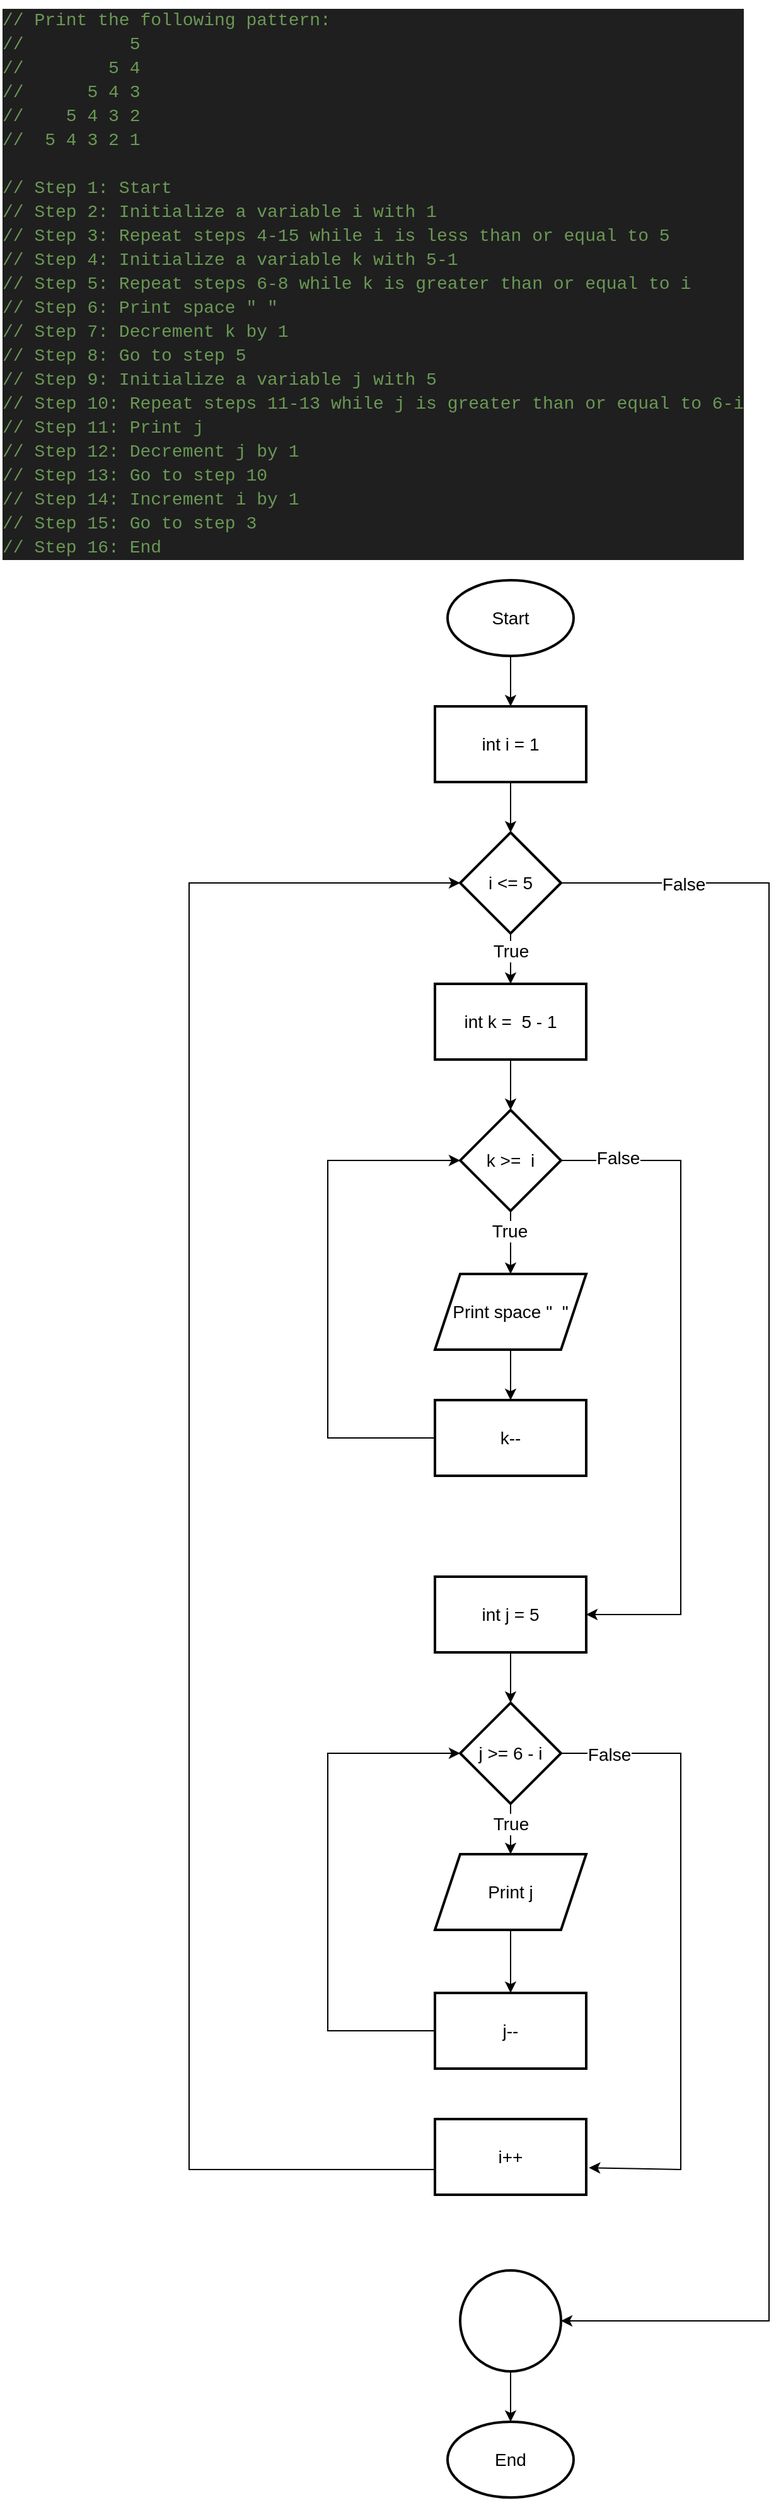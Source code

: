 <mxfile version="26.2.12">
  <diagram name="Page-1" id="v4Fjtiu7HoGZWV5JocuU">
    <mxGraphModel dx="1044" dy="562" grid="1" gridSize="10" guides="1" tooltips="1" connect="1" arrows="1" fold="1" page="1" pageScale="1" pageWidth="850" pageHeight="1100" math="0" shadow="0">
      <root>
        <mxCell id="0" />
        <mxCell id="1" parent="0" />
        <mxCell id="l-VPOx-L-ubflgn-BMo6-1" value="" style="edgeStyle=orthogonalEdgeStyle;rounded=0;orthogonalLoop=1;jettySize=auto;html=1;fontSize=14;" edge="1" parent="1" source="l-VPOx-L-ubflgn-BMo6-2" target="l-VPOx-L-ubflgn-BMo6-5">
          <mxGeometry relative="1" as="geometry" />
        </mxCell>
        <mxCell id="l-VPOx-L-ubflgn-BMo6-2" value="Start" style="strokeWidth=2;html=1;shape=mxgraph.flowchart.start_1;whiteSpace=wrap;fontSize=14;" vertex="1" parent="1">
          <mxGeometry x="385" y="460" width="100" height="60" as="geometry" />
        </mxCell>
        <mxCell id="l-VPOx-L-ubflgn-BMo6-3" value="End" style="strokeWidth=2;html=1;shape=mxgraph.flowchart.start_1;whiteSpace=wrap;fontSize=14;" vertex="1" parent="1">
          <mxGeometry x="385" y="1920" width="100" height="60" as="geometry" />
        </mxCell>
        <mxCell id="l-VPOx-L-ubflgn-BMo6-4" value="" style="edgeStyle=orthogonalEdgeStyle;rounded=0;orthogonalLoop=1;jettySize=auto;html=1;fontSize=14;" edge="1" parent="1" source="l-VPOx-L-ubflgn-BMo6-5" target="l-VPOx-L-ubflgn-BMo6-10">
          <mxGeometry relative="1" as="geometry" />
        </mxCell>
        <mxCell id="l-VPOx-L-ubflgn-BMo6-5" value="int i = 1" style="whiteSpace=wrap;html=1;strokeWidth=2;fontSize=14;" vertex="1" parent="1">
          <mxGeometry x="375" y="560" width="120" height="60" as="geometry" />
        </mxCell>
        <mxCell id="l-VPOx-L-ubflgn-BMo6-6" value="" style="edgeStyle=orthogonalEdgeStyle;rounded=0;orthogonalLoop=1;jettySize=auto;html=1;fontSize=14;" edge="1" parent="1" source="l-VPOx-L-ubflgn-BMo6-10" target="l-VPOx-L-ubflgn-BMo6-12">
          <mxGeometry relative="1" as="geometry" />
        </mxCell>
        <mxCell id="l-VPOx-L-ubflgn-BMo6-7" value="True" style="edgeLabel;html=1;align=center;verticalAlign=middle;resizable=0;points=[];fontSize=14;" vertex="1" connectable="0" parent="l-VPOx-L-ubflgn-BMo6-6">
          <mxGeometry x="-0.29" relative="1" as="geometry">
            <mxPoint as="offset" />
          </mxGeometry>
        </mxCell>
        <mxCell id="l-VPOx-L-ubflgn-BMo6-8" value="" style="edgeStyle=orthogonalEdgeStyle;rounded=0;orthogonalLoop=1;jettySize=auto;html=1;fontSize=14;" edge="1" parent="1" source="l-VPOx-L-ubflgn-BMo6-10" target="l-VPOx-L-ubflgn-BMo6-23">
          <mxGeometry relative="1" as="geometry">
            <Array as="points">
              <mxPoint x="640" y="700" />
              <mxPoint x="640" y="1840" />
            </Array>
          </mxGeometry>
        </mxCell>
        <mxCell id="l-VPOx-L-ubflgn-BMo6-9" value="False" style="edgeLabel;html=1;align=center;verticalAlign=middle;resizable=0;points=[];fontSize=14;" vertex="1" connectable="0" parent="l-VPOx-L-ubflgn-BMo6-8">
          <mxGeometry x="-0.869" y="-1" relative="1" as="geometry">
            <mxPoint as="offset" />
          </mxGeometry>
        </mxCell>
        <mxCell id="l-VPOx-L-ubflgn-BMo6-10" value="i &amp;lt;= 5" style="rhombus;whiteSpace=wrap;html=1;strokeWidth=2;fontSize=14;" vertex="1" parent="1">
          <mxGeometry x="395" y="660" width="80" height="80" as="geometry" />
        </mxCell>
        <mxCell id="l-VPOx-L-ubflgn-BMo6-11" value="" style="edgeStyle=orthogonalEdgeStyle;rounded=0;orthogonalLoop=1;jettySize=auto;html=1;fontSize=14;" edge="1" parent="1" source="l-VPOx-L-ubflgn-BMo6-12" target="l-VPOx-L-ubflgn-BMo6-17">
          <mxGeometry relative="1" as="geometry" />
        </mxCell>
        <mxCell id="l-VPOx-L-ubflgn-BMo6-12" value="int k =&amp;nbsp; 5 - 1" style="whiteSpace=wrap;html=1;strokeWidth=2;fontSize=14;" vertex="1" parent="1">
          <mxGeometry x="375" y="780" width="120" height="60" as="geometry" />
        </mxCell>
        <mxCell id="l-VPOx-L-ubflgn-BMo6-13" value="" style="edgeStyle=orthogonalEdgeStyle;rounded=0;orthogonalLoop=1;jettySize=auto;html=1;fontSize=14;entryX=1;entryY=0.5;entryDx=0;entryDy=0;" edge="1" parent="1" source="l-VPOx-L-ubflgn-BMo6-17" target="l-VPOx-L-ubflgn-BMo6-21">
          <mxGeometry relative="1" as="geometry">
            <Array as="points">
              <mxPoint x="570" y="920" />
              <mxPoint x="570" y="1280" />
            </Array>
            <mxPoint x="570" y="1280" as="targetPoint" />
          </mxGeometry>
        </mxCell>
        <mxCell id="l-VPOx-L-ubflgn-BMo6-14" value="False" style="edgeLabel;html=1;align=center;verticalAlign=middle;resizable=0;points=[];fontSize=14;" vertex="1" connectable="0" parent="l-VPOx-L-ubflgn-BMo6-13">
          <mxGeometry x="-0.833" y="2" relative="1" as="geometry">
            <mxPoint as="offset" />
          </mxGeometry>
        </mxCell>
        <mxCell id="l-VPOx-L-ubflgn-BMo6-15" value="" style="edgeStyle=orthogonalEdgeStyle;rounded=0;orthogonalLoop=1;jettySize=auto;html=1;fontSize=14;" edge="1" parent="1" source="l-VPOx-L-ubflgn-BMo6-17" target="l-VPOx-L-ubflgn-BMo6-26">
          <mxGeometry relative="1" as="geometry" />
        </mxCell>
        <mxCell id="l-VPOx-L-ubflgn-BMo6-16" value="True" style="edgeLabel;html=1;align=center;verticalAlign=middle;resizable=0;points=[];fontSize=14;" vertex="1" connectable="0" parent="l-VPOx-L-ubflgn-BMo6-15">
          <mxGeometry x="-0.384" y="-1" relative="1" as="geometry">
            <mxPoint as="offset" />
          </mxGeometry>
        </mxCell>
        <mxCell id="l-VPOx-L-ubflgn-BMo6-17" value="k &amp;gt;=&amp;nbsp; i" style="rhombus;whiteSpace=wrap;html=1;strokeWidth=2;fontSize=14;" vertex="1" parent="1">
          <mxGeometry x="395" y="880" width="80" height="80" as="geometry" />
        </mxCell>
        <mxCell id="l-VPOx-L-ubflgn-BMo6-18" value="" style="edgeStyle=orthogonalEdgeStyle;rounded=0;orthogonalLoop=1;jettySize=auto;html=1;fontSize=14;entryX=0;entryY=0.5;entryDx=0;entryDy=0;exitX=0;exitY=0.5;exitDx=0;exitDy=0;" edge="1" parent="1" source="l-VPOx-L-ubflgn-BMo6-27" target="l-VPOx-L-ubflgn-BMo6-17">
          <mxGeometry relative="1" as="geometry">
            <mxPoint x="370" y="1140" as="sourcePoint" />
            <mxPoint x="390" y="920" as="targetPoint" />
            <Array as="points">
              <mxPoint x="290" y="1140" />
              <mxPoint x="290" y="920" />
            </Array>
          </mxGeometry>
        </mxCell>
        <mxCell id="l-VPOx-L-ubflgn-BMo6-19" value="" style="edgeStyle=orthogonalEdgeStyle;rounded=0;orthogonalLoop=1;jettySize=auto;html=1;fontSize=14;exitX=0;exitY=0.75;exitDx=0;exitDy=0;" edge="1" parent="1" source="l-VPOx-L-ubflgn-BMo6-35" target="l-VPOx-L-ubflgn-BMo6-10">
          <mxGeometry relative="1" as="geometry">
            <mxPoint x="375" y="1270" as="sourcePoint" />
            <mxPoint x="390" y="700" as="targetPoint" />
            <Array as="points">
              <mxPoint x="375" y="1720" />
              <mxPoint x="180" y="1720" />
              <mxPoint x="180" y="700" />
            </Array>
          </mxGeometry>
        </mxCell>
        <mxCell id="l-VPOx-L-ubflgn-BMo6-20" value="" style="edgeStyle=orthogonalEdgeStyle;rounded=0;orthogonalLoop=1;jettySize=auto;html=1;fontSize=14;" edge="1" parent="1" source="l-VPOx-L-ubflgn-BMo6-21" target="l-VPOx-L-ubflgn-BMo6-30">
          <mxGeometry relative="1" as="geometry" />
        </mxCell>
        <mxCell id="l-VPOx-L-ubflgn-BMo6-21" value="int j = 5" style="whiteSpace=wrap;html=1;strokeWidth=2;fontSize=14;" vertex="1" parent="1">
          <mxGeometry x="375" y="1250" width="120" height="60" as="geometry" />
        </mxCell>
        <mxCell id="l-VPOx-L-ubflgn-BMo6-22" value="" style="edgeStyle=orthogonalEdgeStyle;rounded=0;orthogonalLoop=1;jettySize=auto;html=1;fontSize=14;" edge="1" parent="1" source="l-VPOx-L-ubflgn-BMo6-23" target="l-VPOx-L-ubflgn-BMo6-3">
          <mxGeometry relative="1" as="geometry" />
        </mxCell>
        <mxCell id="l-VPOx-L-ubflgn-BMo6-23" value="" style="ellipse;whiteSpace=wrap;html=1;strokeWidth=2;fontSize=14;" vertex="1" parent="1">
          <mxGeometry x="395" y="1800" width="80" height="80" as="geometry" />
        </mxCell>
        <mxCell id="l-VPOx-L-ubflgn-BMo6-25" value="" style="edgeStyle=orthogonalEdgeStyle;rounded=0;orthogonalLoop=1;jettySize=auto;html=1;fontSize=14;" edge="1" parent="1" source="l-VPOx-L-ubflgn-BMo6-26" target="l-VPOx-L-ubflgn-BMo6-27">
          <mxGeometry relative="1" as="geometry" />
        </mxCell>
        <mxCell id="l-VPOx-L-ubflgn-BMo6-26" value="Print space &quot;&amp;nbsp; &quot;" style="shape=parallelogram;perimeter=parallelogramPerimeter;whiteSpace=wrap;html=1;fixedSize=1;fontSize=14;strokeWidth=2;" vertex="1" parent="1">
          <mxGeometry x="375" y="1010" width="120" height="60" as="geometry" />
        </mxCell>
        <mxCell id="l-VPOx-L-ubflgn-BMo6-27" value="k--" style="whiteSpace=wrap;html=1;fontSize=14;strokeWidth=2;" vertex="1" parent="1">
          <mxGeometry x="375" y="1110" width="120" height="60" as="geometry" />
        </mxCell>
        <mxCell id="l-VPOx-L-ubflgn-BMo6-28" value="" style="edgeStyle=orthogonalEdgeStyle;rounded=0;orthogonalLoop=1;jettySize=auto;html=1;fontSize=14;" edge="1" parent="1" source="l-VPOx-L-ubflgn-BMo6-30" target="l-VPOx-L-ubflgn-BMo6-32">
          <mxGeometry relative="1" as="geometry" />
        </mxCell>
        <mxCell id="l-VPOx-L-ubflgn-BMo6-29" value="True" style="edgeLabel;html=1;align=center;verticalAlign=middle;resizable=0;points=[];fontSize=14;" vertex="1" connectable="0" parent="l-VPOx-L-ubflgn-BMo6-28">
          <mxGeometry x="-0.23" relative="1" as="geometry">
            <mxPoint as="offset" />
          </mxGeometry>
        </mxCell>
        <mxCell id="l-VPOx-L-ubflgn-BMo6-30" value="j &amp;gt;= 6 - i" style="rhombus;whiteSpace=wrap;html=1;fontSize=14;strokeWidth=2;" vertex="1" parent="1">
          <mxGeometry x="395" y="1350" width="80" height="80" as="geometry" />
        </mxCell>
        <mxCell id="l-VPOx-L-ubflgn-BMo6-31" value="" style="edgeStyle=orthogonalEdgeStyle;rounded=0;orthogonalLoop=1;jettySize=auto;html=1;fontSize=14;" edge="1" parent="1" source="l-VPOx-L-ubflgn-BMo6-32" target="l-VPOx-L-ubflgn-BMo6-34">
          <mxGeometry relative="1" as="geometry" />
        </mxCell>
        <mxCell id="l-VPOx-L-ubflgn-BMo6-32" value="Print j" style="shape=parallelogram;perimeter=parallelogramPerimeter;whiteSpace=wrap;html=1;fixedSize=1;fontSize=14;strokeWidth=2;" vertex="1" parent="1">
          <mxGeometry x="375" y="1470" width="120" height="60" as="geometry" />
        </mxCell>
        <mxCell id="l-VPOx-L-ubflgn-BMo6-33" value="" style="edgeStyle=orthogonalEdgeStyle;rounded=0;orthogonalLoop=1;jettySize=auto;html=1;entryX=0;entryY=0.5;entryDx=0;entryDy=0;fontSize=14;" edge="1" parent="1" source="l-VPOx-L-ubflgn-BMo6-34" target="l-VPOx-L-ubflgn-BMo6-30">
          <mxGeometry relative="1" as="geometry">
            <mxPoint x="390" y="1390" as="targetPoint" />
            <Array as="points">
              <mxPoint x="290" y="1610" />
              <mxPoint x="290" y="1390" />
            </Array>
          </mxGeometry>
        </mxCell>
        <mxCell id="l-VPOx-L-ubflgn-BMo6-34" value="j--" style="whiteSpace=wrap;html=1;fontSize=14;strokeWidth=2;" vertex="1" parent="1">
          <mxGeometry x="375" y="1580" width="120" height="60" as="geometry" />
        </mxCell>
        <mxCell id="l-VPOx-L-ubflgn-BMo6-35" value="i++" style="whiteSpace=wrap;html=1;fontSize=14;strokeWidth=2;" vertex="1" parent="1">
          <mxGeometry x="375" y="1680" width="120" height="60" as="geometry" />
        </mxCell>
        <mxCell id="l-VPOx-L-ubflgn-BMo6-36" value="" style="endArrow=classic;html=1;rounded=0;entryX=1.018;entryY=0.643;entryDx=0;entryDy=0;entryPerimeter=0;exitX=1;exitY=0.5;exitDx=0;exitDy=0;fontSize=14;" edge="1" parent="1" source="l-VPOx-L-ubflgn-BMo6-30" target="l-VPOx-L-ubflgn-BMo6-35">
          <mxGeometry width="50" height="50" relative="1" as="geometry">
            <mxPoint x="480" y="1390" as="sourcePoint" />
            <mxPoint x="500" y="1720" as="targetPoint" />
            <Array as="points">
              <mxPoint x="570" y="1390" />
              <mxPoint x="570" y="1720" />
            </Array>
          </mxGeometry>
        </mxCell>
        <mxCell id="l-VPOx-L-ubflgn-BMo6-37" value="False" style="edgeLabel;html=1;align=center;verticalAlign=middle;resizable=0;points=[];fontSize=14;" vertex="1" connectable="0" parent="l-VPOx-L-ubflgn-BMo6-36">
          <mxGeometry x="-0.847" y="-1" relative="1" as="geometry">
            <mxPoint as="offset" />
          </mxGeometry>
        </mxCell>
        <mxCell id="l-VPOx-L-ubflgn-BMo6-38" value="&lt;div style=&quot;color: rgb(204, 204, 204); background-color: rgb(31, 31, 31); font-family: Consolas, &amp;quot;Courier New&amp;quot;, monospace; font-weight: normal; line-height: 19px; white-space: pre;&quot;&gt;&lt;div&gt;&lt;span style=&quot;color: #6a9955;&quot;&gt;// Print the following pattern:&lt;/span&gt;&lt;/div&gt;&lt;div&gt;&lt;span style=&quot;color: #6a9955;&quot;&gt;// &amp;nbsp; &amp;nbsp; &amp;nbsp; &amp;nbsp; &amp;nbsp;5&lt;/span&gt;&lt;/div&gt;&lt;div&gt;&lt;span style=&quot;color: #6a9955;&quot;&gt;// &amp;nbsp; &amp;nbsp; &amp;nbsp; &amp;nbsp;5 4&lt;/span&gt;&lt;/div&gt;&lt;div&gt;&lt;span style=&quot;color: #6a9955;&quot;&gt;// &amp;nbsp; &amp;nbsp; &amp;nbsp;5 4 3&lt;/span&gt;&lt;/div&gt;&lt;div&gt;&lt;span style=&quot;color: #6a9955;&quot;&gt;// &amp;nbsp; &amp;nbsp;5 4 3 2&lt;/span&gt;&lt;/div&gt;&lt;div&gt;&lt;span style=&quot;color: #6a9955;&quot;&gt;// &amp;nbsp;5 4 3 2 1&lt;/span&gt;&lt;/div&gt;&lt;br&gt;&lt;div&gt;&lt;span style=&quot;color: #6a9955;&quot;&gt;// Step 1: Start&lt;/span&gt;&lt;/div&gt;&lt;div&gt;&lt;span style=&quot;color: #6a9955;&quot;&gt;// Step 2: Initialize a variable i with 1&lt;/span&gt;&lt;/div&gt;&lt;div&gt;&lt;span style=&quot;color: #6a9955;&quot;&gt;// Step 3: Repeat steps 4-15 while i is less than or equal to 5&lt;/span&gt;&lt;/div&gt;&lt;div&gt;&lt;span style=&quot;color: #6a9955;&quot;&gt;// Step 4: Initialize a variable k with 5-1&lt;/span&gt;&lt;/div&gt;&lt;div&gt;&lt;span style=&quot;color: #6a9955;&quot;&gt;// Step 5: Repeat steps 6-8 while k is greater than or equal to i&lt;/span&gt;&lt;/div&gt;&lt;div&gt;&lt;span style=&quot;color: #6a9955;&quot;&gt;// Step 6: Print space &quot; &quot;&lt;/span&gt;&lt;/div&gt;&lt;div&gt;&lt;span style=&quot;color: #6a9955;&quot;&gt;// Step 7: Decrement k by 1&lt;/span&gt;&lt;/div&gt;&lt;div&gt;&lt;span style=&quot;color: #6a9955;&quot;&gt;// Step 8: Go to step 5&lt;/span&gt;&lt;/div&gt;&lt;div&gt;&lt;span style=&quot;color: #6a9955;&quot;&gt;// Step 9: Initialize a variable j with 5&lt;/span&gt;&lt;/div&gt;&lt;div&gt;&lt;span style=&quot;color: #6a9955;&quot;&gt;// Step 10: Repeat steps 11-13 while j is greater than or equal to 6-i&lt;/span&gt;&lt;/div&gt;&lt;div&gt;&lt;span style=&quot;color: #6a9955;&quot;&gt;// Step 11: Print j&lt;/span&gt;&lt;/div&gt;&lt;div&gt;&lt;span style=&quot;color: #6a9955;&quot;&gt;// Step 12: Decrement j by 1&lt;/span&gt;&lt;/div&gt;&lt;div&gt;&lt;span style=&quot;color: #6a9955;&quot;&gt;// Step 13: Go to step 10&lt;/span&gt;&lt;/div&gt;&lt;div&gt;&lt;span style=&quot;color: #6a9955;&quot;&gt;// Step 14: Increment i by 1&lt;/span&gt;&lt;/div&gt;&lt;div&gt;&lt;span style=&quot;color: #6a9955;&quot;&gt;// Step 15: Go to step 3&lt;/span&gt;&lt;/div&gt;&lt;div&gt;&lt;span style=&quot;color: #6a9955;&quot;&gt;// Step 16: End&lt;/span&gt;&lt;/div&gt;&lt;/div&gt;" style="text;whiteSpace=wrap;html=1;fontSize=14;" vertex="1" parent="1">
          <mxGeometry x="30" width="560" height="460" as="geometry" />
        </mxCell>
      </root>
    </mxGraphModel>
  </diagram>
</mxfile>
